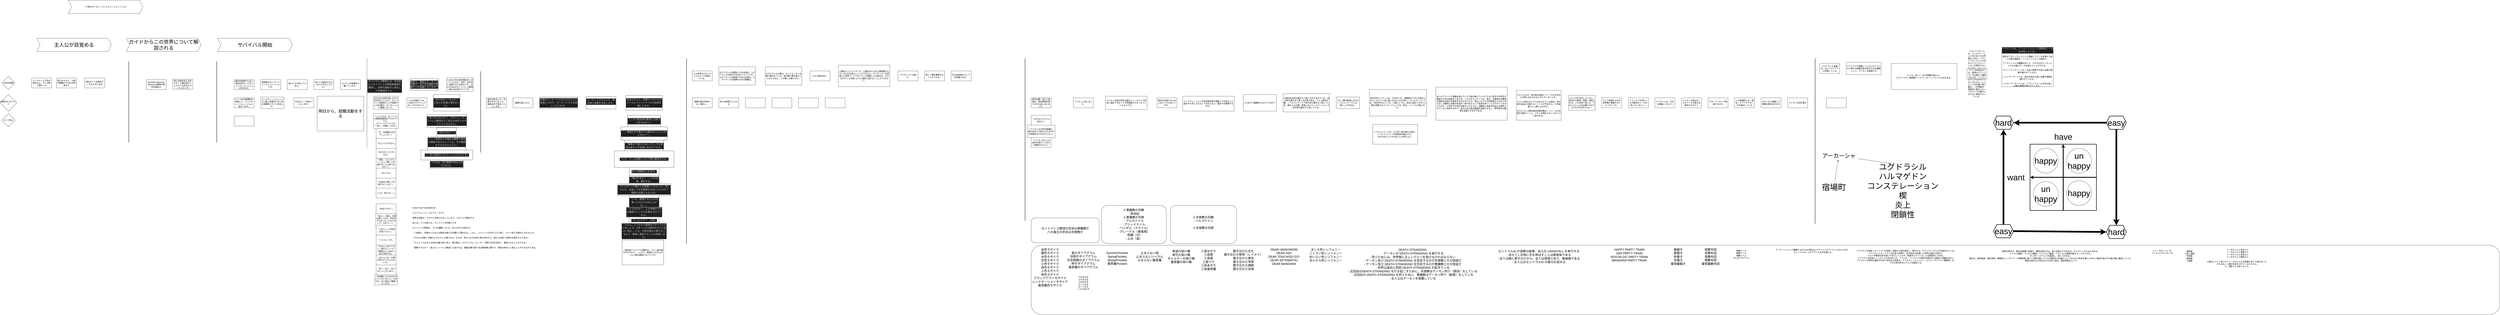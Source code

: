 <mxfile>
    <diagram id="Ex4e78yeorhTX2S8gjIM" name="ページ1">
        <mxGraphModel dx="2662" dy="2577" grid="1" gridSize="10" guides="1" tooltips="1" connect="1" arrows="1" fold="1" page="1" pageScale="1" pageWidth="827" pageHeight="1169" math="0" shadow="0">
            <root>
                <mxCell id="0"/>
                <mxCell id="1" parent="0"/>
                <mxCell id="2" value="いくつかの宿場町を経由して、コンステレーションヘイムに向かいます。" style="whiteSpace=wrap;html=1;" parent="1" vertex="1">
                    <mxGeometry x="160" y="280" width="120" height="60" as="geometry"/>
                </mxCell>
                <mxCell id="3" value="誰の所有物でもない自由な町のことをファンクションヘイムと呼びます。" style="whiteSpace=wrap;html=1;" parent="1" vertex="1">
                    <mxGeometry x="160" y="170" width="120" height="60" as="geometry"/>
                </mxCell>
                <mxCell id="4" value="宿場町はたいていファンクションヘイムです。" style="whiteSpace=wrap;html=1;" parent="1" vertex="1">
                    <mxGeometry x="320" y="170" width="120" height="60" as="geometry"/>
                </mxCell>
                <mxCell id="6" value="浪人たちが住んでいます。" style="whiteSpace=wrap;html=1;" parent="1" vertex="1">
                    <mxGeometry x="480" y="170" width="120" height="60" as="geometry"/>
                </mxCell>
                <mxCell id="7" value="浪人とは選ばれなかった人たちのことです。" style="whiteSpace=wrap;html=1;" parent="1" vertex="1">
                    <mxGeometry x="640" y="170" width="120" height="60" as="geometry"/>
                </mxCell>
                <mxCell id="8" value="たいていは宿場町で働いています。" style="whiteSpace=wrap;html=1;" parent="1" vertex="1">
                    <mxGeometry x="800" y="170" width="120" height="60" as="geometry"/>
                </mxCell>
                <mxCell id="9" value="コンステレーションヘイムに続く街道沿いのとある宿場町にやって来ました。" style="whiteSpace=wrap;html=1;" parent="1" vertex="1">
                    <mxGeometry x="320" y="275" width="140" height="70" as="geometry"/>
                </mxCell>
                <mxCell id="10" value="大枠の説明" style="rhombus;whiteSpace=wrap;html=1;" parent="1" vertex="1">
                    <mxGeometry x="-1240" y="150" width="80" height="80" as="geometry"/>
                </mxCell>
                <mxCell id="11" value="具体的なエピソード" style="rhombus;whiteSpace=wrap;html=1;" parent="1" vertex="1">
                    <mxGeometry x="-1250" y="260" width="100" height="100" as="geometry"/>
                </mxCell>
                <mxCell id="12" value="今日はここで休むことにします。" style="whiteSpace=wrap;html=1;" parent="1" vertex="1">
                    <mxGeometry x="520" y="280" width="120" height="60" as="geometry"/>
                </mxCell>
                <mxCell id="13" value="" style="endArrow=none;html=1;" parent="1" edge="1">
                    <mxGeometry width="50" height="50" relative="1" as="geometry">
                        <mxPoint x="960" y="580" as="sourcePoint"/>
                        <mxPoint x="960" y="40" as="targetPoint"/>
                        <Array as="points">
                            <mxPoint x="960" y="410"/>
                        </Array>
                    </mxGeometry>
                </mxCell>
                <mxCell id="14" value="今日泊まる宿を探しながら町を歩いていると、セントベレス教団の二人の営業マンが仕事をしているシーンに遭遇しました。" style="whiteSpace=wrap;html=1;" parent="1" vertex="1">
                    <mxGeometry x="1000" y="270" width="150" height="80" as="geometry"/>
                </mxCell>
                <mxCell id="15" value="セリフ回し" style="rhombus;whiteSpace=wrap;html=1;" parent="1" vertex="1">
                    <mxGeometry x="-1240" y="375" width="80" height="80" as="geometry"/>
                </mxCell>
                <mxCell id="16" value="「こんにちは、セントベレス教団営業部のアルカテイルと」&lt;br&gt;「アシッドテイルです」&lt;br&gt;「「宜しくお願いします」」" style="whiteSpace=wrap;html=1;" parent="1" vertex="1">
                    <mxGeometry x="1000" y="375" width="150" height="90" as="geometry"/>
                </mxCell>
                <mxCell id="17" value="ピュアフレーム・ユピテル・カオス" style="text;html=1;align=center;verticalAlign=middle;resizable=0;points=[];autosize=1;strokeColor=none;fillColor=none;" parent="1" vertex="1">
                    <mxGeometry x="1220" y="960" width="220" height="30" as="geometry"/>
                </mxCell>
                <mxCell id="18" value="純粋な自我が、カオスに汚染されることにより、ユピテルが誕生する" style="text;html=1;align=center;verticalAlign=middle;resizable=0;points=[];autosize=1;strokeColor=none;fillColor=none;" parent="1" vertex="1">
                    <mxGeometry x="1220" y="990" width="400" height="30" as="geometry"/>
                </mxCell>
                <mxCell id="19" value="克人は、ワシを助ける。そしてワシを仲間にする" style="text;html=1;align=center;verticalAlign=middle;resizable=0;points=[];autosize=1;strokeColor=none;fillColor=none;" parent="1" vertex="1">
                    <mxGeometry x="1220" y="1020" width="290" height="30" as="geometry"/>
                </mxCell>
                <mxCell id="20" value="セントレベス教団は、ワシを捕獲していた。克人はそれを助ける" style="text;html=1;align=center;verticalAlign=middle;resizable=0;points=[];autosize=1;strokeColor=none;fillColor=none;" parent="1" vertex="1">
                    <mxGeometry x="1222" y="1050" width="370" height="30" as="geometry"/>
                </mxCell>
                <mxCell id="21" value="FUNCTION TOMORROW" style="text;html=1;align=center;verticalAlign=middle;resizable=0;points=[];autosize=1;strokeColor=none;fillColor=none;" parent="1" vertex="1">
                    <mxGeometry x="1222" y="930" width="160" height="30" as="geometry"/>
                </mxCell>
                <mxCell id="22" value="&lt;div style=&quot;color: rgb(204, 204, 204); background-color: rgb(31, 31, 31); font-family: Consolas, &amp;quot;Courier New&amp;quot;, monospace; font-size: 14px; line-height: 19px;&quot;&gt;セントベレス教団とは、五年前にユグドラシルの管理者権限を獲得し、世界の運転手に就任した宗教団体です。&lt;/div&gt;" style="whiteSpace=wrap;html=1;" parent="1" vertex="1">
                    <mxGeometry x="962.5" y="167.5" width="207.5" height="82.5" as="geometry"/>
                </mxCell>
                <mxCell id="23" value="&lt;span style=&quot;background-color: rgb(31, 31, 31); color: rgb(204, 204, 204); font-family: Consolas, &amp;quot;Courier New&amp;quot;, monospace; font-size: 14px;&quot;&gt;街頭で、電話口で、ネット記事で、あらゆる場所で営業マンが活動しています。&lt;/span&gt;" style="whiteSpace=wrap;html=1;" parent="1" vertex="1">
                    <mxGeometry x="1220" y="165" width="170" height="70" as="geometry"/>
                </mxCell>
                <mxCell id="24" value="とある大手広告代理店のレポートによると、昨年、世の中に出稿された広告のうち、およそ30%がセントベレス教団絡みの広告だそうです。" style="whiteSpace=wrap;html=1;" parent="1" vertex="1">
                    <mxGeometry x="1440" y="158.75" width="160" height="82.5" as="geometry"/>
                </mxCell>
                <mxCell id="25" value="二人の営業マンは、人材をスカウトして去って行きました。" style="whiteSpace=wrap;html=1;" parent="1" vertex="1">
                    <mxGeometry x="1201" y="280" width="120" height="60" as="geometry"/>
                </mxCell>
                <mxCell id="26" value="「今、お時間大丈夫でしょうか？」" style="whiteSpace=wrap;html=1;" parent="1" vertex="1">
                    <mxGeometry x="1015" y="465" width="120" height="60" as="geometry"/>
                </mxCell>
                <mxCell id="27" value="「ありがとうございます」" style="whiteSpace=wrap;html=1;" parent="1" vertex="1">
                    <mxGeometry x="1015" y="585" width="120" height="60" as="geometry"/>
                </mxCell>
                <mxCell id="28" value="「現在、コンステレーションに関してお困りのことはありますか？」" style="whiteSpace=wrap;html=1;" parent="1" vertex="1">
                    <mxGeometry x="1015" y="645" width="120" height="60" as="geometry"/>
                </mxCell>
                <mxCell id="29" value="「ないです」" style="whiteSpace=wrap;html=1;" parent="1" vertex="1">
                    <mxGeometry x="1015" y="705" width="120" height="60" as="geometry"/>
                </mxCell>
                <mxCell id="30" value="「社会化に関してお困りのことは？」" style="whiteSpace=wrap;html=1;" parent="1" vertex="1">
                    <mxGeometry x="1015" y="765" width="120" height="60" as="geometry"/>
                </mxCell>
                <mxCell id="31" value="「ちょっとだけなら」" style="whiteSpace=wrap;html=1;" parent="1" vertex="1">
                    <mxGeometry x="1015" y="525" width="120" height="60" as="geometry"/>
                </mxCell>
                <mxCell id="32" value="「いえ、特にはーー」" style="whiteSpace=wrap;html=1;" parent="1" vertex="1">
                    <mxGeometry x="1015" y="825" width="120" height="60" as="geometry"/>
                </mxCell>
                <mxCell id="33" value="「本当ですか？」" style="whiteSpace=wrap;html=1;" parent="1" vertex="1">
                    <mxGeometry x="1015" y="920" width="120" height="60" as="geometry"/>
                </mxCell>
                <mxCell id="34" value="「あぁーー実は、仕事を探してます。先日まで引きこもっておりまして、それでーー」" style="whiteSpace=wrap;html=1;" parent="1" vertex="1">
                    <mxGeometry x="1012.5" y="980" width="125" height="70" as="geometry"/>
                </mxCell>
                <mxCell id="35" value="「ふむんーーお名前を伺っても？」" style="whiteSpace=wrap;html=1;" parent="1" vertex="1">
                    <mxGeometry x="1015" y="1050" width="120" height="60" as="geometry"/>
                </mxCell>
                <mxCell id="36" value="「パイモンです」" style="whiteSpace=wrap;html=1;" parent="1" vertex="1">
                    <mxGeometry x="1015" y="1109" width="120" height="60" as="geometry"/>
                </mxCell>
                <mxCell id="37" value="「それじゃあパイモン、君をセントベレス教団七十二柱の一柱に任命する」" style="whiteSpace=wrap;html=1;" parent="1" vertex="1">
                    <mxGeometry x="1015" y="1169" width="120" height="60" as="geometry"/>
                </mxCell>
                <mxCell id="38" value="「よかったな、仕事が見つかったじゃないか」" style="whiteSpace=wrap;html=1;" parent="1" vertex="1">
                    <mxGeometry x="1015" y="1229" width="120" height="60" as="geometry"/>
                </mxCell>
                <mxCell id="39" value="「あーーはい、ありがとうございます」" style="whiteSpace=wrap;html=1;" parent="1" vertex="1">
                    <mxGeometry x="1015" y="1289" width="120" height="60" as="geometry"/>
                </mxCell>
                <mxCell id="40" value="「お時間いただきありがとうございました。それでは、また後日ご連絡いたします」" style="whiteSpace=wrap;html=1;" parent="1" vertex="1">
                    <mxGeometry x="1007.5" y="1349" width="135" height="61" as="geometry"/>
                </mxCell>
                <mxCell id="42" value="" style="line;strokeWidth=2;direction=south;html=1;" parent="1" vertex="1">
                    <mxGeometry x="1640" y="120" width="10" height="490" as="geometry"/>
                </mxCell>
                <mxCell id="44" value="宿を決めました。手続きを行いました。食事は外で取ることにします。" style="whiteSpace=wrap;html=1;" parent="1" vertex="1">
                    <mxGeometry x="1680" y="280" width="120" height="60" as="geometry"/>
                </mxCell>
                <mxCell id="45" value="「一般的に、何者かになるには意志の強さが必要だと謂われる。しかし、ミメイシスの方がコスパ良く、タイパ良く何者かになれるんだ」" style="text;html=1;align=center;verticalAlign=middle;resizable=0;points=[];autosize=1;strokeColor=none;fillColor=none;" parent="1" vertex="1">
                    <mxGeometry x="1220" y="1080" width="770" height="30" as="geometry"/>
                </mxCell>
                <mxCell id="46" value="「そもそも何故、何者かになりたいと願うのか。それは、終わりなき日常に終止符を打ち、新たな日常への移行を望むからである」" style="text;html=1;align=center;verticalAlign=middle;resizable=0;points=[];autosize=1;strokeColor=none;fillColor=none;" parent="1" vertex="1">
                    <mxGeometry x="1220" y="1110" width="730" height="30" as="geometry"/>
                </mxCell>
                <mxCell id="47" value="「ミメイシスを与える存在を権力者と呼ぶ。権力者は、キズナグラム（ビーチ）で繋がる先の存在へ、感染させることができる」" style="text;html=1;align=center;verticalAlign=middle;resizable=0;points=[];autosize=1;strokeColor=none;fillColor=none;" parent="1" vertex="1">
                    <mxGeometry x="1220" y="1140" width="720" height="30" as="geometry"/>
                </mxCell>
                <mxCell id="48" value="「理解できたか？　我らセントベレス教団に入会すれば、最強の権力者である教祖様と繋がり、特別な存在へと至ることができるのである」" style="text;html=1;align=center;verticalAlign=middle;resizable=0;points=[];autosize=1;strokeColor=none;fillColor=none;" parent="1" vertex="1">
                    <mxGeometry x="1220" y="1170" width="780" height="30" as="geometry"/>
                </mxCell>
                <mxCell id="49" value="飯屋を探します。" style="whiteSpace=wrap;html=1;" parent="1" vertex="1">
                    <mxGeometry x="1840" y="280" width="120" height="60" as="geometry"/>
                </mxCell>
                <mxCell id="50" value="" style="whiteSpace=wrap;html=1;" parent="1" vertex="1">
                    <mxGeometry x="160" y="390" width="120" height="60" as="geometry"/>
                </mxCell>
                <mxCell id="51" value="&lt;div style=&quot;color: rgb(204, 204, 204); background-color: rgb(31, 31, 31); font-family: Consolas, &amp;quot;Courier New&amp;quot;, monospace; font-size: 14px; line-height: 19px;&quot;&gt;朱雀がコーヒーハウスに入りたいと希望したので、コーヒーハウスを探して入ります。&lt;/div&gt;" style="whiteSpace=wrap;html=1;" parent="1" vertex="1">
                    <mxGeometry x="2000" y="275" width="230" height="70" as="geometry"/>
                </mxCell>
                <mxCell id="53" value="「裁定者ドライアドの要求は、七十二個の国のそれぞれで、一人ずつ、絶望から立ち上がった人間を調達することです」" style="whiteSpace=wrap;html=1;" parent="1" vertex="1">
                    <mxGeometry x="2497.5" y="1139" width="250" height="150" as="geometry"/>
                </mxCell>
                <mxCell id="54" value="&lt;div style=&quot;color: rgb(204, 204, 204); background-color: rgb(31, 31, 31); font-family: Consolas, &amp;quot;Courier New&amp;quot;, monospace; font-size: 14px; line-height: 19px;&quot;&gt;あれは何してるんだ？　と克人が朱雀に尋ねました。&lt;/div&gt;" style="whiteSpace=wrap;html=1;" parent="1" vertex="1">
                    <mxGeometry x="1360" y="260" width="160" height="100" as="geometry"/>
                </mxCell>
                <mxCell id="55" value="&lt;div style=&quot;color: rgb(204, 204, 204); background-color: rgb(31, 31, 31); font-family: Consolas, &amp;quot;Courier New&amp;quot;, monospace; font-size: 14px; line-height: 19px;&quot;&gt;「見て判らないか？　ざぁ～こ。セントベレス教団七十二柱の人材をスカウトしているんだよ」&lt;/div&gt;" style="whiteSpace=wrap;html=1;" parent="1" vertex="1">
                    <mxGeometry x="1321" y="381.25" width="240" height="77.5" as="geometry"/>
                </mxCell>
                <mxCell id="56" value="&lt;div style=&quot;color: rgb(204, 204, 204); background-color: rgb(31, 31, 31); font-family: Consolas, &amp;quot;Courier New&amp;quot;, monospace; font-size: 14px; line-height: 19px;&quot;&gt;「何のために？」&lt;/div&gt;" style="whiteSpace=wrap;html=1;" parent="1" vertex="1">
                    <mxGeometry x="1380" y="460" width="120" height="60" as="geometry"/>
                </mxCell>
                <mxCell id="57" value="&#10;&lt;div style=&quot;color: rgb(204, 204, 204); background-color: rgb(31, 31, 31); font-family: Consolas, &amp;quot;Courier New&amp;quot;, monospace; font-weight: normal; font-size: 14px; line-height: 19px;&quot;&gt;&lt;div&gt;&lt;span style=&quot;color: #cccccc;&quot;&gt;「――一年前の八大竜王の襲撃で甚大な被害が出たらしくてな。その補填をするためだろうよ」&lt;/span&gt;&lt;/div&gt;&lt;/div&gt;&#10;&#10;" style="whiteSpace=wrap;html=1;" parent="1" vertex="1">
                    <mxGeometry x="1326" y="515" width="230" height="80" as="geometry"/>
                </mxCell>
                <mxCell id="58" value="&lt;div style=&quot;color: rgb(204, 204, 204); background-color: rgb(31, 31, 31); font-family: Consolas, &amp;quot;Courier New&amp;quot;, monospace; font-size: 14px; line-height: 19px;&quot;&gt;「――何で彼奴をスカウトしたんだろうな」&lt;/div&gt;" style="whiteSpace=wrap;html=1;" parent="1" vertex="1">
                    <mxGeometry x="1284.75" y="595" width="312.5" height="60" as="geometry"/>
                </mxCell>
                <mxCell id="59" value="&lt;div style=&quot;color: rgb(204, 204, 204); background-color: rgb(31, 31, 31); font-family: Consolas, &amp;quot;Courier New&amp;quot;, monospace; font-size: 14px; line-height: 19px;&quot;&gt;「さぁね。何か事情があるんだろうけど」&lt;/div&gt;" style="whiteSpace=wrap;html=1;" parent="1" vertex="1">
                    <mxGeometry x="1340" y="655" width="200" height="50" as="geometry"/>
                </mxCell>
                <mxCell id="60" value="&#10;&lt;div style=&quot;color: rgb(204, 204, 204); background-color: rgb(31, 31, 31); font-family: Consolas, &amp;quot;Courier New&amp;quot;, monospace; font-weight: normal; font-size: 14px; line-height: 19px;&quot;&gt;&lt;div&gt;&lt;span style=&quot;color: #cccccc;&quot;&gt;コーヒーハウスに入り、飲み物と食事を注文します。&lt;/span&gt;&lt;/div&gt;&lt;/div&gt;&#10;&#10;" style="whiteSpace=wrap;html=1;" parent="1" vertex="1">
                    <mxGeometry x="2280" y="272.5" width="180" height="75" as="geometry"/>
                </mxCell>
                <mxCell id="61" value="&lt;div style=&quot;color: rgb(204, 204, 204); background-color: rgb(31, 31, 31); font-family: Consolas, &amp;quot;Courier New&amp;quot;, monospace; font-size: 14px; line-height: 19px;&quot;&gt;先ほどの二人、営業マンのアルカテイルとアシッドテイルの会話が聞こえます。&lt;/div&gt;" style="whiteSpace=wrap;html=1;" parent="1" vertex="1">
                    <mxGeometry x="2520" y="265" width="220" height="90" as="geometry"/>
                </mxCell>
                <mxCell id="62" value="&lt;div style=&quot;color: rgb(204, 204, 204); background-color: rgb(31, 31, 31); font-family: Consolas, &amp;quot;Courier New&amp;quot;, monospace; font-size: 14px; line-height: 19px;&quot;&gt;「これで裁定者の要求には答えられるのか？」&lt;/div&gt;" style="whiteSpace=wrap;html=1;" parent="1" vertex="1">
                    <mxGeometry x="2530" y="385" width="200" height="70" as="geometry"/>
                </mxCell>
                <mxCell id="63" value="&lt;div style=&quot;color: rgb(204, 204, 204); background-color: rgb(31, 31, 31); font-family: Consolas, &amp;quot;Courier New&amp;quot;, monospace; font-size: 14px; line-height: 19px;&quot;&gt;「――俺達が手を動かす必要はないんじゃねぇのかい？」&lt;/div&gt;" style="whiteSpace=wrap;html=1;" parent="1" vertex="1">
                    <mxGeometry x="2490" y="455" width="280" height="80" as="geometry"/>
                </mxCell>
                <mxCell id="64" value="&lt;div style=&quot;color: rgb(204, 204, 204); background-color: rgb(31, 31, 31); font-family: Consolas, &amp;quot;Courier New&amp;quot;, monospace; font-size: 14px; line-height: 19px;&quot;&gt;「業務を下請けに出したとしても責任は変わらず私達にあるのですよ」&lt;/div&gt;" style="whiteSpace=wrap;html=1;" parent="1" vertex="1">
                    <mxGeometry x="2512.5" y="535" width="235" height="70" as="geometry"/>
                </mxCell>
                <mxCell id="65" value="&lt;div style=&quot;color: rgb(204, 204, 204); background-color: rgb(31, 31, 31); font-family: Consolas, &amp;quot;Courier New&amp;quot;, monospace; font-size: 14px; line-height: 19px;&quot;&gt;「いや、そこは信頼できる下請け業者をだな」&lt;/div&gt;" style="whiteSpace=wrap;html=1;" parent="1" vertex="1">
                    <mxGeometry x="2450" y="600" width="360" height="100" as="geometry"/>
                </mxCell>
                <mxCell id="66" value="&lt;div style=&quot;color: rgb(204, 204, 204); background-color: rgb(31, 31, 31); font-family: Consolas, &amp;quot;Courier New&amp;quot;, monospace; font-size: 14px; line-height: 19px;&quot;&gt;克人が横槍を入れます。&lt;/div&gt;" style="whiteSpace=wrap;html=1;" parent="1" vertex="1">
                    <mxGeometry x="2540" y="700" width="180" height="50" as="geometry"/>
                </mxCell>
                <mxCell id="67" value="&lt;div style=&quot;color: rgb(204, 204, 204); background-color: rgb(31, 31, 31); font-family: Consolas, &amp;quot;Courier New&amp;quot;, monospace; font-size: 14px; line-height: 19px;&quot;&gt;「俺がやるよ！　――その仕事、俺がやる」&lt;/div&gt;" style="whiteSpace=wrap;html=1;" parent="1" vertex="1">
                    <mxGeometry x="2540" y="750" width="180" height="50" as="geometry"/>
                </mxCell>
                <mxCell id="68" value="&lt;div style=&quot;color: rgb(204, 204, 204); background-color: rgb(31, 31, 31); font-family: Consolas, &amp;quot;Courier New&amp;quot;, monospace; font-size: 14px; line-height: 19px;&quot;&gt;「さっきアンタ等が人を勧誘してるところ、見てたんだ。ああいうのを勧誘すればいいんだろ？　簡単な仕事じゃないか」&lt;/div&gt;" style="whiteSpace=wrap;html=1;" parent="1" vertex="1">
                    <mxGeometry x="2470" y="800" width="320" height="70" as="geometry"/>
                </mxCell>
                <mxCell id="69" value="&lt;br&gt;&lt;div style=&quot;color: rgb(204, 204, 204); background-color: rgb(31, 31, 31); font-family: Consolas, &amp;quot;Courier New&amp;quot;, monospace; font-weight: normal; font-size: 14px; line-height: 19px;&quot;&gt;&lt;div&gt;&lt;span style=&quot;color: #cccccc;&quot;&gt;「いや、勧誘するだけが仕事ってわけでもねぇんだが……」&lt;/span&gt;&lt;/div&gt;&lt;/div&gt;" style="whiteSpace=wrap;html=1;" parent="1" vertex="1">
                    <mxGeometry x="2540" y="870" width="180" height="70" as="geometry"/>
                </mxCell>
                <mxCell id="70" value="&lt;div style=&quot;color: rgb(204, 204, 204); background-color: rgb(31, 31, 31); font-family: Consolas, &amp;quot;Courier New&amp;quot;, monospace; font-size: 14px; line-height: 19px;&quot;&gt;「そうなのか？　じゃあ俺ができる範囲でいいから仕事を分けてくれよ」&lt;/div&gt;" style="whiteSpace=wrap;html=1;" parent="1" vertex="1">
                    <mxGeometry x="2522.5" y="940" width="215" height="60" as="geometry"/>
                </mxCell>
                <mxCell id="71" value="&lt;div style=&quot;color: rgb(204, 204, 204); background-color: rgb(31, 31, 31); font-family: Consolas, &amp;quot;Courier New&amp;quot;, monospace; font-size: 14px; line-height: 19px;&quot;&gt;「どうしやす？　大将」&lt;/div&gt;" style="whiteSpace=wrap;html=1;" parent="1" vertex="1">
                    <mxGeometry x="2540" y="1000" width="180" height="40" as="geometry"/>
                </mxCell>
                <mxCell id="72" value="&lt;div style=&quot;color: rgb(204, 204, 204); background-color: rgb(31, 31, 31); font-family: Consolas, &amp;quot;Courier New&amp;quot;, monospace; font-size: 14px; line-height: 19px;&quot;&gt;「ふむん。どうせなら最後までやってもらいましょう。上手くいけば貴方を七十二柱の一柱に……いえ、円卓の騎士に取り立てるよう、教皇に進言することを約束します」&lt;/div&gt;" style="whiteSpace=wrap;html=1;" parent="1" vertex="1">
                    <mxGeometry x="2495" y="1040" width="270" height="90" as="geometry"/>
                </mxCell>
                <mxCell id="74" value="" style="line;strokeWidth=2;direction=south;html=1;" parent="1" vertex="1">
                    <mxGeometry x="2880" y="41.25" width="10" height="1118.75" as="geometry"/>
                </mxCell>
                <mxCell id="75" value="翌日の朝、克人と朱雀は、宿の朝食を取りながら話し合いました。" style="whiteSpace=wrap;html=1;" parent="1" vertex="1">
                    <mxGeometry x="4962" y="280" width="120" height="60" as="geometry"/>
                </mxCell>
                <mxCell id="76" value="ユグドラシルを開発したのは神だ。ユグドラシルを保守するのはドライアドだ。ユグドラシルを監視するのは天使だ。ユグドラシルを破壊するのは悪魔だ。" style="whiteSpace=wrap;html=1;" parent="1" vertex="1">
                    <mxGeometry x="3080" y="92.5" width="220" height="110" as="geometry"/>
                </mxCell>
                <mxCell id="77" value="この世界はユグドラシルによって存続している。" style="whiteSpace=wrap;html=1;" parent="1" vertex="1">
                    <mxGeometry x="2920" y="117.5" width="120" height="60" as="geometry"/>
                </mxCell>
                <mxCell id="78" value="夜眠る時の気持ちは、面白い。" style="whiteSpace=wrap;html=1;" parent="1" vertex="1">
                    <mxGeometry x="2920" y="280" width="120" height="60" as="geometry"/>
                </mxCell>
                <mxCell id="81" value="" style="line;strokeWidth=2;direction=south;html=1;" parent="1" vertex="1">
                    <mxGeometry x="4920" y="41.25" width="10" height="980" as="geometry"/>
                </mxCell>
                <mxCell id="82" value="では人間は何か。" style="whiteSpace=wrap;html=1;" parent="1" vertex="1">
                    <mxGeometry x="3630" y="117.5" width="120" height="60" as="geometry"/>
                </mxCell>
                <mxCell id="83" value="人間はエンドユーザーだ。人間は与えられた選択肢からマシなものを選ぶことしかできない。デベロッパーが用意した世界で、デベロッパーが用意した分岐点を、できるだけミスの無いように選択し続けることしかできない。" style="whiteSpace=wrap;html=1;" parent="1" vertex="1">
                    <mxGeometry x="3800" y="82.5" width="310" height="130" as="geometry"/>
                </mxCell>
                <mxCell id="84" value="ユグドラシルは楔だ。エンドユーザーは楔に繋がれている。他の楔に繋ぎ直すことはできない。この楔しか無いのだ。" style="whiteSpace=wrap;html=1;" parent="1" vertex="1">
                    <mxGeometry x="3360" y="92.5" width="220" height="110" as="geometry"/>
                </mxCell>
                <mxCell id="85" value="デベロッパーは違う。" style="whiteSpace=wrap;html=1;" parent="1" vertex="1">
                    <mxGeometry x="4160" y="117.5" width="120" height="60" as="geometry"/>
                </mxCell>
                <mxCell id="86" value="新しい楔を開発することができる。" style="whiteSpace=wrap;html=1;" parent="1" vertex="1">
                    <mxGeometry x="4320" y="117.5" width="120" height="60" as="geometry"/>
                </mxCell>
                <mxCell id="87" value="生の自由度からして全然違うのだ。" style="whiteSpace=wrap;html=1;" parent="1" vertex="1">
                    <mxGeometry x="4480" y="117.5" width="120" height="60" as="geometry"/>
                </mxCell>
                <mxCell id="88" value="" style="rounded=1;whiteSpace=wrap;html=1;" parent="1" vertex="1">
                    <mxGeometry x="4962" y="1170" width="8848" height="420" as="geometry"/>
                </mxCell>
                <mxCell id="89" value="金色モザイク&lt;br&gt;銀色モザイク&lt;br&gt;水色モザイク&lt;br&gt;空色モザイク&lt;br&gt;土色モザイク&lt;br&gt;鳥色モザイク&lt;br&gt;人色モザイク&lt;br&gt;魚色モザイク&lt;br&gt;ブラックアウトモザイク&lt;br&gt;レッドオーシャンモザイク&lt;br&gt;曼荼羅色モザイク" style="text;html=1;align=center;verticalAlign=middle;resizable=0;points=[];autosize=1;strokeColor=none;fillColor=none;fontSize=18;" parent="1" vertex="1">
                    <mxGeometry x="4955" y="1180" width="240" height="250" as="geometry"/>
                </mxCell>
                <mxCell id="90" value="星のダイアグラム&lt;br&gt;自我のダイアグラム&lt;br&gt;社会階層のダイアグラム&lt;br&gt;絆のダイアグラム&lt;br&gt;曼荼羅のダイアグラム" style="text;html=1;align=center;verticalAlign=middle;resizable=0;points=[];autosize=1;strokeColor=none;fillColor=none;fontSize=18;" parent="1" vertex="1">
                    <mxGeometry x="5166" y="1200" width="220" height="120" as="geometry"/>
                </mxCell>
                <mxCell id="91" value="SummerPockets&lt;br&gt;SpringPockets&lt;br&gt;WintarPockets&lt;br&gt;曼荼羅Pockets" style="text;html=1;align=center;verticalAlign=middle;resizable=0;points=[];autosize=1;strokeColor=none;fillColor=none;fontSize=18;" parent="1" vertex="1">
                    <mxGeometry x="5400" y="1200" width="160" height="100" as="geometry"/>
                </mxCell>
                <mxCell id="92" value="止まらない雨&lt;br&gt;止まらないリベラル&lt;br&gt;止まらない曼荼羅" style="text;html=1;align=center;verticalAlign=middle;resizable=0;points=[];autosize=1;strokeColor=none;fillColor=none;fontSize=18;" parent="1" vertex="1">
                    <mxGeometry x="5580" y="1200" width="190" height="80" as="geometry"/>
                </mxCell>
                <mxCell id="93" value="希望の架け橋&lt;br&gt;保守の架け橋&lt;br&gt;ギャルゲーの架け橋&lt;br&gt;曼荼羅の架け橋" style="text;html=1;align=center;verticalAlign=middle;resizable=0;points=[];autosize=1;strokeColor=none;fillColor=none;fontSize=18;" parent="1" vertex="1">
                    <mxGeometry x="5770" y="1190" width="190" height="100" as="geometry"/>
                </mxCell>
                <mxCell id="94" value="三島ゆかり&lt;br&gt;三島茜&lt;br&gt;三島葵&lt;br&gt;三島ウナ&lt;br&gt;三島あかり&lt;br&gt;三島曼荼羅" style="text;html=1;align=center;verticalAlign=middle;resizable=0;points=[];autosize=1;strokeColor=none;fillColor=none;fontSize=18;" parent="1" vertex="1">
                    <mxGeometry x="5975" y="1190" width="110" height="140" as="geometry"/>
                </mxCell>
                <mxCell id="95" value="置き忘れた文化&lt;br&gt;置き忘れた黎明（レイメイ）&lt;br&gt;置き忘れた勇気&lt;br&gt;置き忘れた浄幣&lt;br&gt;置き忘れた煉獄&lt;br&gt;置き忘れた深淵" style="text;html=1;align=center;verticalAlign=middle;resizable=0;points=[];autosize=1;strokeColor=none;fillColor=none;fontSize=18;" parent="1" vertex="1">
                    <mxGeometry x="6110" y="1190" width="260" height="140" as="geometry"/>
                </mxCell>
                <mxCell id="96" value="DEAR HIKIKOMORI&lt;br&gt;DEAR ASD&lt;br&gt;DEAR TENCHISO^ZO^&lt;br&gt;DEAR SE^KIMATSU&lt;br&gt;DEAR MANDARA" style="text;html=1;align=center;verticalAlign=middle;resizable=0;points=[];autosize=1;strokeColor=none;fillColor=none;fontSize=18;" parent="1" vertex="1">
                    <mxGeometry x="6380" y="1180" width="210" height="120" as="geometry"/>
                </mxCell>
                <mxCell id="97" value="ましろ色シンフォニー&lt;br&gt;ごくさい色シンフォニー&lt;br&gt;めいさい色シンフォニー&lt;br&gt;まんだら色シンフォニー" style="text;html=1;align=center;verticalAlign=middle;resizable=0;points=[];autosize=1;strokeColor=none;fillColor=none;fontSize=18;" parent="1" vertex="1">
                    <mxGeometry x="6626" y="1180" width="220" height="100" as="geometry"/>
                </mxCell>
                <mxCell id="98" value="DEATH STRANDING&lt;br&gt;- デーモンが DEATH STRANDING を実行する&lt;br&gt;- 防ぐためには、世界樹に正しいクエリを投げなければならない&lt;br&gt;- デーモン及び DEATH STRANDING を肯定するのが天使教とその信徒だ&lt;br&gt;- デーモン及び DEATH STRANDING を否定するのが悪魔教とその信徒だ&lt;br&gt;- 世界は過去に四回 DEATH STRANDING が起きている&lt;br&gt;- 五回目のDEATH STRANDING を引き起こすために、天使教はデーモン狩り（誘拐）をしている&lt;br&gt;- 五回目の DEATH STRANDING を防ぐために、悪魔教はデーモン狩り（殺害）をしている&lt;br&gt;- 主人公はデーモンを保護している" style="text;html=1;align=center;verticalAlign=middle;resizable=0;points=[];autosize=1;strokeColor=none;fillColor=none;fontSize=18;" parent="1" vertex="1">
                    <mxGeometry x="6860" y="1180" width="800" height="210" as="geometry"/>
                </mxCell>
                <mxCell id="99" value="セントラルAI が演算の結果、自らの UNINSTALL を実行する&lt;br&gt;- 消えてく生物に手を伸ばすことは無意味である&lt;br&gt;- 全ては無に帰すのだから、全ては等価であり、無価値である&lt;br&gt;- 主人公はセントラルAI の復元を試みる" style="text;html=1;align=center;verticalAlign=middle;resizable=0;points=[];autosize=1;strokeColor=none;fillColor=none;fontSize=18;" parent="1" vertex="1">
                    <mxGeometry x="7760" y="1190" width="520" height="100" as="geometry"/>
                </mxCell>
                <mxCell id="100" value="セントベレス教団の宗派は悪魔教だ&lt;br&gt;八大竜王の宗派は天使教だ" style="rounded=1;whiteSpace=wrap;html=1;fontSize=18;" parent="1" vertex="1">
                    <mxGeometry x="4962" y="1005" width="410" height="150" as="geometry"/>
                </mxCell>
                <mxCell id="101" value="# 悪魔教の司教&lt;br&gt;- 西浩紀&lt;br&gt;# 悪魔教の司祭&lt;br&gt;- アルカテイル&lt;br&gt;- アシッドテイル&lt;br&gt;- ヘンゼル（スライム）&lt;br&gt;- グレーテル（暴風竜）&lt;br&gt;- 明鏡（兄）&lt;br&gt;- 止水（弟）" style="rounded=1;whiteSpace=wrap;html=1;fontSize=18;" parent="1" vertex="1">
                    <mxGeometry x="5386" y="930" width="390" height="230" as="geometry"/>
                </mxCell>
                <mxCell id="102" value="# 天使教の司教&lt;br&gt;- ハルマゲドン&lt;br&gt;&lt;br&gt;# 天使教の司祭&lt;br&gt;-&amp;nbsp;" style="rounded=1;whiteSpace=wrap;html=1;fontSize=18;" parent="1" vertex="1">
                    <mxGeometry x="5800" y="930" width="400" height="230" as="geometry"/>
                </mxCell>
                <mxCell id="103" value="HAPPY PARTY TRAIN&lt;br&gt;SAD PARTY TRAIN&lt;br&gt;NOSTALGIC PARTY TRAIN&lt;br&gt;MANDARA PARTY TRAIN" style="text;html=1;align=center;verticalAlign=middle;resizable=0;points=[];autosize=1;strokeColor=none;fillColor=none;fontSize=18;" parent="1" vertex="1">
                    <mxGeometry x="8440" y="1180" width="250" height="100" as="geometry"/>
                </mxCell>
                <mxCell id="104" value="春擬き&lt;br&gt;夏擬き&lt;br&gt;秋擬き&lt;br&gt;冬擬き&lt;br&gt;曼荼羅擬き" style="text;html=1;align=center;verticalAlign=middle;resizable=0;points=[];autosize=1;strokeColor=none;fillColor=none;fontSize=18;" parent="1" vertex="1">
                    <mxGeometry x="8805" y="1180" width="110" height="120" as="geometry"/>
                </mxCell>
                <mxCell id="105" value="紫敷布団&lt;br&gt;赤敷布団&lt;br&gt;青敷布団&lt;br&gt;橙敷布団&lt;br&gt;曼荼羅敷布団" style="text;html=1;align=center;verticalAlign=middle;resizable=0;points=[];autosize=1;strokeColor=none;fillColor=none;fontSize=18;" parent="1" vertex="1">
                    <mxGeometry x="8990" y="1180" width="130" height="120" as="geometry"/>
                </mxCell>
                <mxCell id="106" value="「まずはパイモンに会おう」" style="whiteSpace=wrap;html=1;" parent="1" vertex="1">
                    <mxGeometry x="4962" y="385" width="120" height="60" as="geometry"/>
                </mxCell>
                <mxCell id="108" value="「パイモンは72柱の候補だ。彼が本当に72柱になれるのかを見極めなければならない」" style="whiteSpace=wrap;html=1;" parent="1" vertex="1">
                    <mxGeometry x="4938" y="445" width="168" height="75" as="geometry"/>
                </mxCell>
                <mxCell id="109" value="「パイモンがどんな悩みを抱えているかを確認するんだ」" style="whiteSpace=wrap;html=1;" parent="1" vertex="1">
                    <mxGeometry x="4962" y="520" width="120" height="60" as="geometry"/>
                </mxCell>
                <mxCell id="110" value="パイモンと会いました。" style="whiteSpace=wrap;html=1;" parent="1" vertex="1">
                    <mxGeometry x="5216" y="280" width="120" height="60" as="geometry"/>
                </mxCell>
                <mxCell id="112" value="パイモンは地方郊外山間のニュータウンで学校に適応できなくて子供部屋に引きこもっているようです。" style="whiteSpace=wrap;html=1;" parent="1" vertex="1">
                    <mxGeometry x="5410" y="270" width="250" height="80" as="geometry"/>
                </mxCell>
                <mxCell id="114" value="現状を打破するためにはどうすればいいのか。" style="whiteSpace=wrap;html=1;" parent="1" vertex="1">
                    <mxGeometry x="5720" y="280" width="120" height="60" as="geometry"/>
                </mxCell>
                <mxCell id="115" value="コンステレーションの共同身体性を調達して社会化した脳みそを手に入れなくてはならない。脳みそを開発するのだ。" style="whiteSpace=wrap;html=1;" parent="1" vertex="1">
                    <mxGeometry x="5875" y="270" width="310" height="90" as="geometry"/>
                </mxCell>
                <mxCell id="117" value="これを行う動機付けはどうするか？" style="whiteSpace=wrap;html=1;" parent="1" vertex="1">
                    <mxGeometry x="6240" y="260" width="200" height="100" as="geometry"/>
                </mxCell>
                <mxCell id="118" value="世の中のコンテンツは、その多くが、消費者が十分に社会化されていないと十全に楽しめないものが多い。ギャルゲーにしても、MMORPGにしても、小説にしても、社会に適応できない人間が消費するコンテンツとしては、実は、ハードルが高いのだ。" style="whiteSpace=wrap;html=1;" parent="1" vertex="1">
                    <mxGeometry x="7000" y="230" width="344" height="160" as="geometry"/>
                </mxCell>
                <mxCell id="119" value="ぼっちでラノベや漫画を読んでいたり絵を描いていたりする小学生や中学生が絶望するのは何故かと言えば、これらのコンテンツは、実は、当事者の主観的な認知の社会化を要求するものだからだ。明るいオタクが何故明るいのかと言えば、主観的に自身が社会の一員であるという自覚を持つことができているからであり、小学生や中学生の陰キャオタクは、主観的に自身が社会から疎外されていると自覚するので、例えば文化祭は絶望を加速させるし、修学旅行は絶望を加速させるのである。" style="whiteSpace=wrap;html=1;" parent="1" vertex="1">
                    <mxGeometry x="7400" y="215" width="430" height="200" as="geometry"/>
                </mxCell>
                <mxCell id="120" value="鉄腕アトム&lt;br&gt;敏腕アトム&lt;br&gt;辣腕アトム&lt;br&gt;はじめてのアトム" style="text;html=1;align=center;verticalAlign=middle;resizable=0;points=[];autosize=1;strokeColor=none;fillColor=none;" parent="1" vertex="1">
                    <mxGeometry x="9180" y="1190" width="120" height="70" as="geometry"/>
                </mxCell>
                <mxCell id="122" value="アーカーシャという顳顬(こめかみ)に埋め込んだデバイス(デトロイトみたいな)が、&lt;br&gt;セントラルAI・ユグドラシルの声を届ける" style="text;html=1;align=center;verticalAlign=middle;resizable=0;points=[];autosize=1;strokeColor=none;fillColor=none;" parent="1" vertex="1">
                    <mxGeometry x="9435" y="1185" width="470" height="40" as="geometry"/>
                </mxCell>
                <mxCell id="123" value="アイスマンの仮面・ホットマンの仮面。仮面は人物を選定し、寄生する。そういうシステムが仕組まれている。&lt;br&gt;アイスマンとホットマンは分身と空蝉で、自己言及に耽溺して世界を滅ぼす存在だ。&lt;br&gt;デコイの教育方針の違いで対立しているが、両者共にやってることは結局同じである。&lt;br&gt;アイスマンを素体としてデコイを沢山作った。デコイは、アイスマンの原初の遺伝子に屈服する機能を持つ。&lt;br&gt;アイスマンの原初の遺伝子を持つ存在は三体居る。アイスマン・ホットマン・ムツミ（アイスマン複製体）だ。&lt;br&gt;この三体の命令にデコイは服従する。" style="text;html=1;align=center;verticalAlign=middle;resizable=0;points=[];autosize=1;strokeColor=none;fillColor=none;" parent="1" vertex="1">
                    <mxGeometry x="9924" y="1190" width="620" height="100" as="geometry"/>
                </mxCell>
                <mxCell id="124" value="異邦の者の力。教会は悪魔と見做す。異邦の者の力は、島々を動かす力がある。ギャザリングする力がある。&lt;br&gt;メイル1.0諸島・メイル2.0諸島・フメイル1.0諸島・フメイル2.0諸島を動かすことができる。&lt;br&gt;ギャザリングで人々を動員し、導く力がある。&lt;br&gt;教会は、弱肉強食・優生思想・異教徒ジェノサイド・市場原理に基づく貨幣分配システムの敬虔なる信徒によって作られた秩序を壊しかねない異邦の者の力を最大限に警戒している。&lt;br&gt;異邦の者の力と呼ばれる力を持つ者は、異世界転生という" style="text;html=1;align=center;verticalAlign=middle;resizable=0;points=[];autosize=1;strokeColor=none;fillColor=none;" parent="1" vertex="1">
                    <mxGeometry x="10600" y="1190" width="1010" height="90" as="geometry"/>
                </mxCell>
                <mxCell id="125" value="ムレース[ホームレス]&lt;br&gt;トータイ[プロトタイプ]" style="text;html=1;align=center;verticalAlign=middle;resizable=0;points=[];autosize=1;strokeColor=none;fillColor=none;" parent="1" vertex="1">
                    <mxGeometry x="11700" y="1190" width="150" height="40" as="geometry"/>
                </mxCell>
                <mxCell id="126" value="親指姫&lt;br&gt;人差し指姫&lt;br&gt;中指姫&lt;br&gt;薬指姫&lt;br&gt;小指姫" style="text;html=1;align=center;verticalAlign=middle;resizable=0;points=[];autosize=1;strokeColor=none;fillColor=none;" parent="1" vertex="1">
                    <mxGeometry x="11900" y="1190" width="80" height="90" as="geometry"/>
                </mxCell>
                <mxCell id="127" value="イーダちゃんと学生さん&lt;br&gt;イーダちゃんと惑星さん&lt;br&gt;イーダちゃんと初音さん&lt;br&gt;イーダちゃんと鏡音さん&lt;br&gt;&lt;br&gt;&lt;span style=&quot;background-color: initial;&quot;&gt;人間はどうして争うの？&lt;/span&gt;&lt;span style=&quot;background-color: initial;&quot;&gt;イーダちゃんは不思議に思って尋ねました。&lt;br&gt;&lt;/span&gt;&lt;span style=&quot;background-color: initial;&quot;&gt;それはね、人間が社会化されているからだよ。&lt;br&gt;&lt;/span&gt;&lt;span style=&quot;background-color: initial;&quot;&gt;と、惑星さんは言いました。&lt;/span&gt;&lt;span style=&quot;background-color: initial;&quot;&gt;&lt;br&gt;&lt;/span&gt;&lt;br/&gt;" style="text;html=1;align=center;verticalAlign=middle;resizable=0;points=[];autosize=1;strokeColor=none;fillColor=none;" parent="1" vertex="1">
                    <mxGeometry x="12030" y="1185" width="400" height="140" as="geometry"/>
                </mxCell>
                <mxCell id="129" value="コミュ力が不足していると、社会から無視・回避・排除される。これを防ぐ為にも、やはりコミュ力は必要十分まで上げなければならない。" style="whiteSpace=wrap;html=1;" parent="1" vertex="1">
                    <mxGeometry x="8200" y="265" width="160" height="90" as="geometry"/>
                </mxCell>
                <mxCell id="130" value="&lt;p&gt;コミュ力とは、目の前の会話にリソースを注ぎ込んだ時に出力されるエネルギーのことだ。&lt;/p&gt;&lt;p&gt;メモリが他のタスクで占有されている場合、目の前の会話に分配するリソースが不足する。その結果コミュ障になるのだ。&lt;/p&gt;&lt;p&gt;だからコミュ障の抜本的解決策は、リソースの分配を見直すことと、メモリを強化することの二つに絞られる。&lt;/p&gt;" style="whiteSpace=wrap;html=1;" parent="1" vertex="1">
                    <mxGeometry x="7885" y="235" width="270" height="180" as="geometry"/>
                </mxCell>
                <mxCell id="131" value="人間は気の持ち様を立て直しながら生きている。気の持ち様の立て直し方は色々ある。コミュ障は大概、ノベルコンテンツで気の持ち様を立て直している。陽キャは大概、他者とのコミュニケーションで気の持ち様を立て直している。" style="whiteSpace=wrap;html=1;" parent="1" vertex="1">
                    <mxGeometry x="6480" y="255" width="280" height="110" as="geometry"/>
                </mxCell>
                <mxCell id="132" value="コミュ障が耽溺しがちなノベルコンテンツには、落とし穴がある。" style="whiteSpace=wrap;html=1;" parent="1" vertex="1">
                    <mxGeometry x="6800" y="275" width="140" height="70" as="geometry"/>
                </mxCell>
                <mxCell id="133" value="そこで登場するのが世界樹に関連するテクノロジーだ。" style="whiteSpace=wrap;html=1;" parent="1" vertex="1">
                    <mxGeometry x="8400" y="280" width="120" height="60" as="geometry"/>
                </mxCell>
                <mxCell id="134" value="&lt;div style=&quot;color: rgb(204, 204, 204); background-color: rgb(31, 31, 31); font-family: Consolas, &amp;quot;Courier New&amp;quot;, monospace; font-size: 14px; line-height: 19px;&quot;&gt;ドライアドは、アーカーシャという開発者ツールを所有している。&lt;/div&gt;&lt;p&gt;特定のアカシックレコードに接続してデータを喰らう為に必要な媒質が、アーカーシャという端末だ。&lt;/p&gt;&lt;p&gt;アーカーシャには種類があって、それぞれのアーカーシャからは違うデータを喰らうことができる。&lt;/p&gt;&lt;p&gt;グリーンアーカーシャは、社会に復帰する為に必要な情報を喰わせてくれる。&lt;/p&gt;&lt;p&gt;レッドアーカーシャは、地位を高める為に必要な情報を喰わせてくれる。&lt;/p&gt;&lt;p&gt;イエローアーカーシャは、プラットフォームを作る為に必要な情報を喰わせてくれる。&lt;/p&gt;" style="whiteSpace=wrap;html=1;" parent="1" vertex="1">
                    <mxGeometry x="10810" y="-12.5" width="310" height="225" as="geometry"/>
                </mxCell>
                <mxCell id="135" value="克人は物思いにふける" style="whiteSpace=wrap;html=1;" parent="1" vertex="1">
                    <mxGeometry x="3080" y="280" width="120" height="60" as="geometry"/>
                </mxCell>
                <mxCell id="136" value="" style="whiteSpace=wrap;html=1;" parent="1" vertex="1">
                    <mxGeometry x="3240" y="280" width="120" height="60" as="geometry"/>
                </mxCell>
                <mxCell id="137" value="ユグドラシル&lt;br style=&quot;font-size: 48px;&quot;&gt;ハルマゲドン&lt;br style=&quot;font-size: 48px;&quot;&gt;コンステレーション&lt;br style=&quot;font-size: 48px;&quot;&gt;楔&lt;br style=&quot;font-size: 48px;&quot;&gt;炎上&lt;br style=&quot;font-size: 48px;&quot;&gt;閉鎖性&lt;br style=&quot;font-size: 48px;&quot;&gt;" style="text;html=1;align=center;verticalAlign=middle;resizable=0;points=[];autosize=1;strokeColor=none;fillColor=none;fontSize=48;" parent="1" vertex="1">
                    <mxGeometry x="9983" y="661.25" width="460" height="360" as="geometry"/>
                </mxCell>
                <mxCell id="138" value="" style="whiteSpace=wrap;html=1;" parent="1" vertex="1">
                    <mxGeometry x="3400" y="280" width="120" height="60" as="geometry"/>
                </mxCell>
                <mxCell id="147" style="edgeStyle=none;html=1;fontSize=34;" parent="1" source="139" target="145" edge="1">
                    <mxGeometry relative="1" as="geometry"/>
                </mxCell>
                <mxCell id="139" value="宿場町" style="text;html=1;align=center;verticalAlign=middle;resizable=0;points=[];autosize=1;strokeColor=none;fillColor=none;fontSize=48;" parent="1" vertex="1">
                    <mxGeometry x="9713" y="785" width="170" height="70" as="geometry"/>
                </mxCell>
                <mxCell id="140" value="" style="whiteSpace=wrap;html=1;" parent="1" vertex="1">
                    <mxGeometry x="3560" y="280" width="120" height="60" as="geometry"/>
                </mxCell>
                <mxCell id="141" value="" style="whiteSpace=wrap;html=1;" parent="1" vertex="1">
                    <mxGeometry x="3721" y="280" width="120" height="60" as="geometry"/>
                </mxCell>
                <mxCell id="143" value="" style="line;strokeWidth=2;direction=south;html=1;" parent="1" vertex="1">
                    <mxGeometry x="9680" y="41.25" width="10" height="998.75" as="geometry"/>
                </mxCell>
                <mxCell id="146" style="edgeStyle=none;html=1;entryX=0.337;entryY=0.042;entryDx=0;entryDy=0;entryPerimeter=0;fontSize=34;" parent="1" source="145" target="137" edge="1">
                    <mxGeometry relative="1" as="geometry"/>
                </mxCell>
                <mxCell id="145" value="アーカーシャ" style="text;html=1;align=center;verticalAlign=middle;resizable=0;points=[];autosize=1;strokeColor=none;fillColor=none;fontSize=34;" parent="1" vertex="1">
                    <mxGeometry x="9713" y="605" width="230" height="50" as="geometry"/>
                </mxCell>
                <mxCell id="148" value="" style="whiteSpace=wrap;html=1;fontSize=12;" parent="1" vertex="1">
                    <mxGeometry x="9753" y="280" width="120" height="60" as="geometry"/>
                </mxCell>
                <mxCell id="149" value="ユグドラシル産業は、主にドライアドが従事している" style="whiteSpace=wrap;html=1;fontSize=12;" parent="1" vertex="1">
                    <mxGeometry x="9713" y="72.5" width="120" height="60" as="geometry"/>
                </mxCell>
                <mxCell id="150" value="ドライアドが秘匿しているユグドラシルに関する情報を抜き取るための要員として、パイモンを運用する" style="whiteSpace=wrap;html=1;fontSize=12;" parent="1" vertex="1">
                    <mxGeometry x="9873" y="65" width="210" height="75" as="geometry"/>
                </mxCell>
                <mxCell id="151" value="パイモンはいくつかの情報を掴んだ。&lt;br&gt;リヴァイアサン開発者ツール”アーカーシャ”というものがある。&lt;br&gt;" style="whiteSpace=wrap;html=1;fontSize=12;" parent="1" vertex="1">
                    <mxGeometry x="10143" y="72.5" width="397" height="157.5" as="geometry"/>
                </mxCell>
                <mxCell id="153" value="ドライアドが何かしらの便利なツールを持っているらしい" style="whiteSpace=wrap;html=1;fontSize=12;" parent="1" vertex="1">
                    <mxGeometry x="8560" y="280" width="120" height="60" as="geometry"/>
                </mxCell>
                <mxCell id="154" value="パイモンには、それを調査してもらう" style="whiteSpace=wrap;html=1;fontSize=12;" parent="1" vertex="1">
                    <mxGeometry x="8720" y="280" width="120" height="60" as="geometry"/>
                </mxCell>
                <mxCell id="155" value="パイモンの悩みは、そのツールを使えば解決するだろう" style="whiteSpace=wrap;html=1;fontSize=12;" parent="1" vertex="1">
                    <mxGeometry x="8880" y="280" width="120" height="60" as="geometry"/>
                </mxCell>
                <mxCell id="156" value="では、どうやって調査するのか" style="whiteSpace=wrap;html=1;fontSize=12;" parent="1" vertex="1">
                    <mxGeometry x="9040" y="280" width="120" height="60" as="geometry"/>
                </mxCell>
                <mxCell id="157" value="この宿場町には、現在、ドライアドの一行が宿泊している" style="whiteSpace=wrap;html=1;fontSize=12;" parent="1" vertex="1">
                    <mxGeometry x="9200" y="280" width="120" height="60" as="geometry"/>
                </mxCell>
                <mxCell id="158" value="その一行に接触して情報を聞き出すのだ" style="whiteSpace=wrap;html=1;fontSize=12;" parent="1" vertex="1">
                    <mxGeometry x="9360" y="280" width="120" height="60" as="geometry"/>
                </mxCell>
                <mxCell id="159" value="パイモンの初仕事だ" style="whiteSpace=wrap;html=1;fontSize=12;" parent="1" vertex="1">
                    <mxGeometry x="9520" y="280" width="120" height="60" as="geometry"/>
                </mxCell>
                <mxCell id="160" value="やなぎなぎ&lt;br&gt;けやきなぎ&lt;br&gt;ひのきなぎ&lt;br&gt;さくらなぎ&lt;br&gt;おーくなぎ&lt;br&gt;しらかばなぎ" style="text;html=1;align=center;verticalAlign=middle;resizable=0;points=[];autosize=1;strokeColor=none;fillColor=none;" parent="1" vertex="1">
                    <mxGeometry x="5226" y="1349" width="100" height="100" as="geometry"/>
                </mxCell>
                <mxCell id="161" value="ノベルコンテンツを、より良く受け取れる様に、ノベルコンテンツの受容体を鍛えよう。&lt;br&gt;そのためにどうすればいいか考えよう。" style="whiteSpace=wrap;html=1;" parent="1" vertex="1">
                    <mxGeometry x="7020" y="440" width="270" height="120" as="geometry"/>
                </mxCell>
                <mxCell id="162" value="リヴァイアサンとは、コンステレーションの土台となる枠組みである。リヴァイアサンという土台の上でコンステレーションが発生することにより、メッシュマップが形成される。経済はメッシュマップを越えて運用されるが、インディビデュアルのサイコロジカルはメッシュマップの内側に閉じ籠る。この現象は、物質的に豊かになってもサイコが豊かにならない原因となっている。" style="whiteSpace=wrap;html=1;" parent="1" vertex="1">
                    <mxGeometry x="10600" y="105" width="120" height="60" as="geometry"/>
                </mxCell>
                <mxCell id="163" value="" style="rounded=0;whiteSpace=wrap;html=1;strokeWidth=3;" parent="1" vertex="1">
                    <mxGeometry x="10980" y="560" width="400" height="400" as="geometry"/>
                </mxCell>
                <mxCell id="166" value="" style="endArrow=none;startArrow=classic;html=1;entryX=1;entryY=0.5;entryDx=0;entryDy=0;exitX=0;exitY=0.5;exitDx=0;exitDy=0;strokeWidth=5;startFill=1;endFill=0;" parent="1" source="163" target="163" edge="1">
                    <mxGeometry width="50" height="50" relative="1" as="geometry">
                        <mxPoint x="11010" y="610" as="sourcePoint"/>
                        <mxPoint x="11060" y="560" as="targetPoint"/>
                    </mxGeometry>
                </mxCell>
                <mxCell id="167" value="" style="endArrow=classic;startArrow=none;html=1;entryX=0.5;entryY=0;entryDx=0;entryDy=0;exitX=0.5;exitY=1;exitDx=0;exitDy=0;strokeWidth=5;startFill=0;" parent="1" source="163" target="163" edge="1">
                    <mxGeometry width="50" height="50" relative="1" as="geometry">
                        <mxPoint x="11010" y="610" as="sourcePoint"/>
                        <mxPoint x="11060" y="560" as="targetPoint"/>
                    </mxGeometry>
                </mxCell>
                <mxCell id="168" value="want" style="text;html=1;align=center;verticalAlign=middle;resizable=0;points=[];autosize=1;strokeColor=none;fillColor=none;fontSize=50;" parent="1" vertex="1">
                    <mxGeometry x="10830" y="725" width="130" height="70" as="geometry"/>
                </mxCell>
                <mxCell id="169" value="have" style="text;html=1;align=center;verticalAlign=middle;resizable=0;points=[];autosize=1;strokeColor=none;fillColor=none;fontSize=50;rounded=0;" parent="1" vertex="1">
                    <mxGeometry x="11115" y="480" width="130" height="70" as="geometry"/>
                </mxCell>
                <mxCell id="170" value="happy" style="ellipse;whiteSpace=wrap;html=1;fontSize=50;" parent="1" vertex="1">
                    <mxGeometry x="11000" y="585" width="150" height="150" as="geometry"/>
                </mxCell>
                <mxCell id="171" value="happy" style="ellipse;whiteSpace=wrap;html=1;fontSize=50;" parent="1" vertex="1">
                    <mxGeometry x="11200" y="780" width="150" height="150" as="geometry"/>
                </mxCell>
                <mxCell id="172" value="un&lt;br&gt;happy" style="ellipse;whiteSpace=wrap;html=1;fontSize=50;" parent="1" vertex="1">
                    <mxGeometry x="11200" y="585" width="150" height="150" as="geometry"/>
                </mxCell>
                <mxCell id="173" value="un&lt;br&gt;happy" style="ellipse;whiteSpace=wrap;html=1;fontSize=50;" parent="1" vertex="1">
                    <mxGeometry x="11000" y="785" width="150" height="150" as="geometry"/>
                </mxCell>
                <mxCell id="174" value="" style="endArrow=classic;html=1;fontSize=50;strokeWidth=10;entryX=1;entryY=0.5;entryDx=0;entryDy=0;exitX=0;exitY=0.5;exitDx=0;exitDy=0;" parent="1" source="178" target="176" edge="1">
                    <mxGeometry width="50" height="50" relative="1" as="geometry">
                        <mxPoint x="11420" y="430" as="sourcePoint"/>
                        <mxPoint x="10940" y="420" as="targetPoint"/>
                    </mxGeometry>
                </mxCell>
                <mxCell id="175" value="" style="endArrow=classic;html=1;fontSize=50;strokeWidth=10;exitX=1;exitY=0.5;exitDx=0;exitDy=0;entryX=0;entryY=0.5;entryDx=0;entryDy=0;" parent="1" source="179" target="177" edge="1">
                    <mxGeometry width="50" height="50" relative="1" as="geometry">
                        <mxPoint x="10940" y="1063.89" as="sourcePoint"/>
                        <mxPoint x="11380" y="1063.89" as="targetPoint"/>
                    </mxGeometry>
                </mxCell>
                <mxCell id="176" value="hard" style="shape=hexagon;perimeter=hexagonPerimeter2;whiteSpace=wrap;html=1;fixedSize=1;strokeWidth=3;fontSize=50;" parent="1" vertex="1">
                    <mxGeometry x="10760" y="390" width="120" height="80" as="geometry"/>
                </mxCell>
                <mxCell id="177" value="hard" style="shape=hexagon;perimeter=hexagonPerimeter2;whiteSpace=wrap;html=1;fixedSize=1;strokeWidth=3;fontSize=50;" parent="1" vertex="1">
                    <mxGeometry x="11440" y="1050" width="120" height="80" as="geometry"/>
                </mxCell>
                <mxCell id="178" value="easy" style="shape=hexagon;perimeter=hexagonPerimeter2;whiteSpace=wrap;html=1;fixedSize=1;strokeWidth=3;fontSize=50;" parent="1" vertex="1">
                    <mxGeometry x="11440" y="390" width="120" height="80" as="geometry"/>
                </mxCell>
                <mxCell id="179" value="easy" style="shape=hexagon;perimeter=hexagonPerimeter2;whiteSpace=wrap;html=1;fixedSize=1;strokeWidth=3;fontSize=50;" parent="1" vertex="1">
                    <mxGeometry x="10760" y="1045" width="120" height="80" as="geometry"/>
                </mxCell>
                <mxCell id="180" value="" style="endArrow=classic;html=1;fontSize=50;strokeWidth=10;exitX=0.5;exitY=0;exitDx=0;exitDy=0;entryX=0.5;entryY=1;entryDx=0;entryDy=0;" parent="1" source="179" target="176" edge="1">
                    <mxGeometry width="50" height="50" relative="1" as="geometry">
                        <mxPoint x="11325" y="550" as="sourcePoint"/>
                        <mxPoint x="10885" y="550" as="targetPoint"/>
                    </mxGeometry>
                </mxCell>
                <mxCell id="181" value="" style="endArrow=classic;html=1;fontSize=50;strokeWidth=10;exitX=0.5;exitY=1;exitDx=0;exitDy=0;entryX=0.5;entryY=0;entryDx=0;entryDy=0;" parent="1" source="178" target="177" edge="1">
                    <mxGeometry width="50" height="50" relative="1" as="geometry">
                        <mxPoint x="12020" y="520" as="sourcePoint"/>
                        <mxPoint x="11460" y="525" as="targetPoint"/>
                    </mxGeometry>
                </mxCell>
                <mxCell id="182" value="一つ目のローカル（コンステレーションヘイム）" style="shape=step;perimeter=stepPerimeter;whiteSpace=wrap;html=1;fixedSize=1;" vertex="1" parent="1">
                    <mxGeometry x="-840" y="-310" width="450" height="80" as="geometry"/>
                </mxCell>
                <mxCell id="183" value="地上は核の炎に包まれた。人類は地下シェルター生活を行うことになった" style="whiteSpace=wrap;html=1;" vertex="1" parent="1">
                    <mxGeometry x="-210" y="167.5" width="120" height="60" as="geometry"/>
                </mxCell>
                <mxCell id="184" value="" style="line;strokeWidth=2;direction=south;html=1;" vertex="1" parent="1">
                    <mxGeometry x="50" y="60" width="10" height="490" as="geometry"/>
                </mxCell>
                <mxCell id="185" value="ガイドからこの世界について解説される" style="shape=step;perimeter=stepPerimeter;whiteSpace=wrap;html=1;fixedSize=1;fontSize=30;" vertex="1" parent="1">
                    <mxGeometry x="-490" y="-80" width="450" height="80" as="geometry"/>
                </mxCell>
                <mxCell id="186" value="MySWW, MariaYB, Netizensの闘争が苛烈を極めた" style="whiteSpace=wrap;html=1;" vertex="1" parent="1">
                    <mxGeometry x="-370" y="170" width="120" height="60" as="geometry"/>
                </mxCell>
                <mxCell id="187" value="" style="line;strokeWidth=2;direction=south;html=1;" vertex="1" parent="1">
                    <mxGeometry x="-480" y="60" width="10" height="490" as="geometry"/>
                </mxCell>
                <mxCell id="188" value="主人公が目覚める" style="shape=step;perimeter=stepPerimeter;whiteSpace=wrap;html=1;fixedSize=1;fontSize=30;" vertex="1" parent="1">
                    <mxGeometry x="-1030" y="-80" width="450" height="80" as="geometry"/>
                </mxCell>
                <mxCell id="189" value="バックルームで目が覚めると、そこは釣り堀だった" style="whiteSpace=wrap;html=1;" vertex="1" parent="1">
                    <mxGeometry x="-1060" y="160" width="120" height="60" as="geometry"/>
                </mxCell>
                <mxCell id="191" value="釣りをすると、72柱の悪魔のうちの1柱が釣れた" style="whiteSpace=wrap;html=1;" vertex="1" parent="1">
                    <mxGeometry x="-910" y="160" width="120" height="60" as="geometry"/>
                </mxCell>
                <mxCell id="192" value="彼はガイドを務めてくれると申し出た" style="whiteSpace=wrap;html=1;" vertex="1" parent="1">
                    <mxGeometry x="-740" y="160" width="120" height="60" as="geometry"/>
                </mxCell>
                <mxCell id="193" value="サバイバル開始" style="shape=step;perimeter=stepPerimeter;whiteSpace=wrap;html=1;fixedSize=1;fontSize=30;" vertex="1" parent="1">
                    <mxGeometry x="60" y="-80" width="450" height="80" as="geometry"/>
                </mxCell>
                <mxCell id="195" value="明日から、就職活動をする" style="whiteSpace=wrap;html=1;fontSize=24;" vertex="1" parent="1">
                    <mxGeometry x="660" y="270" width="280" height="210" as="geometry"/>
                </mxCell>
            </root>
        </mxGraphModel>
    </diagram>
</mxfile>